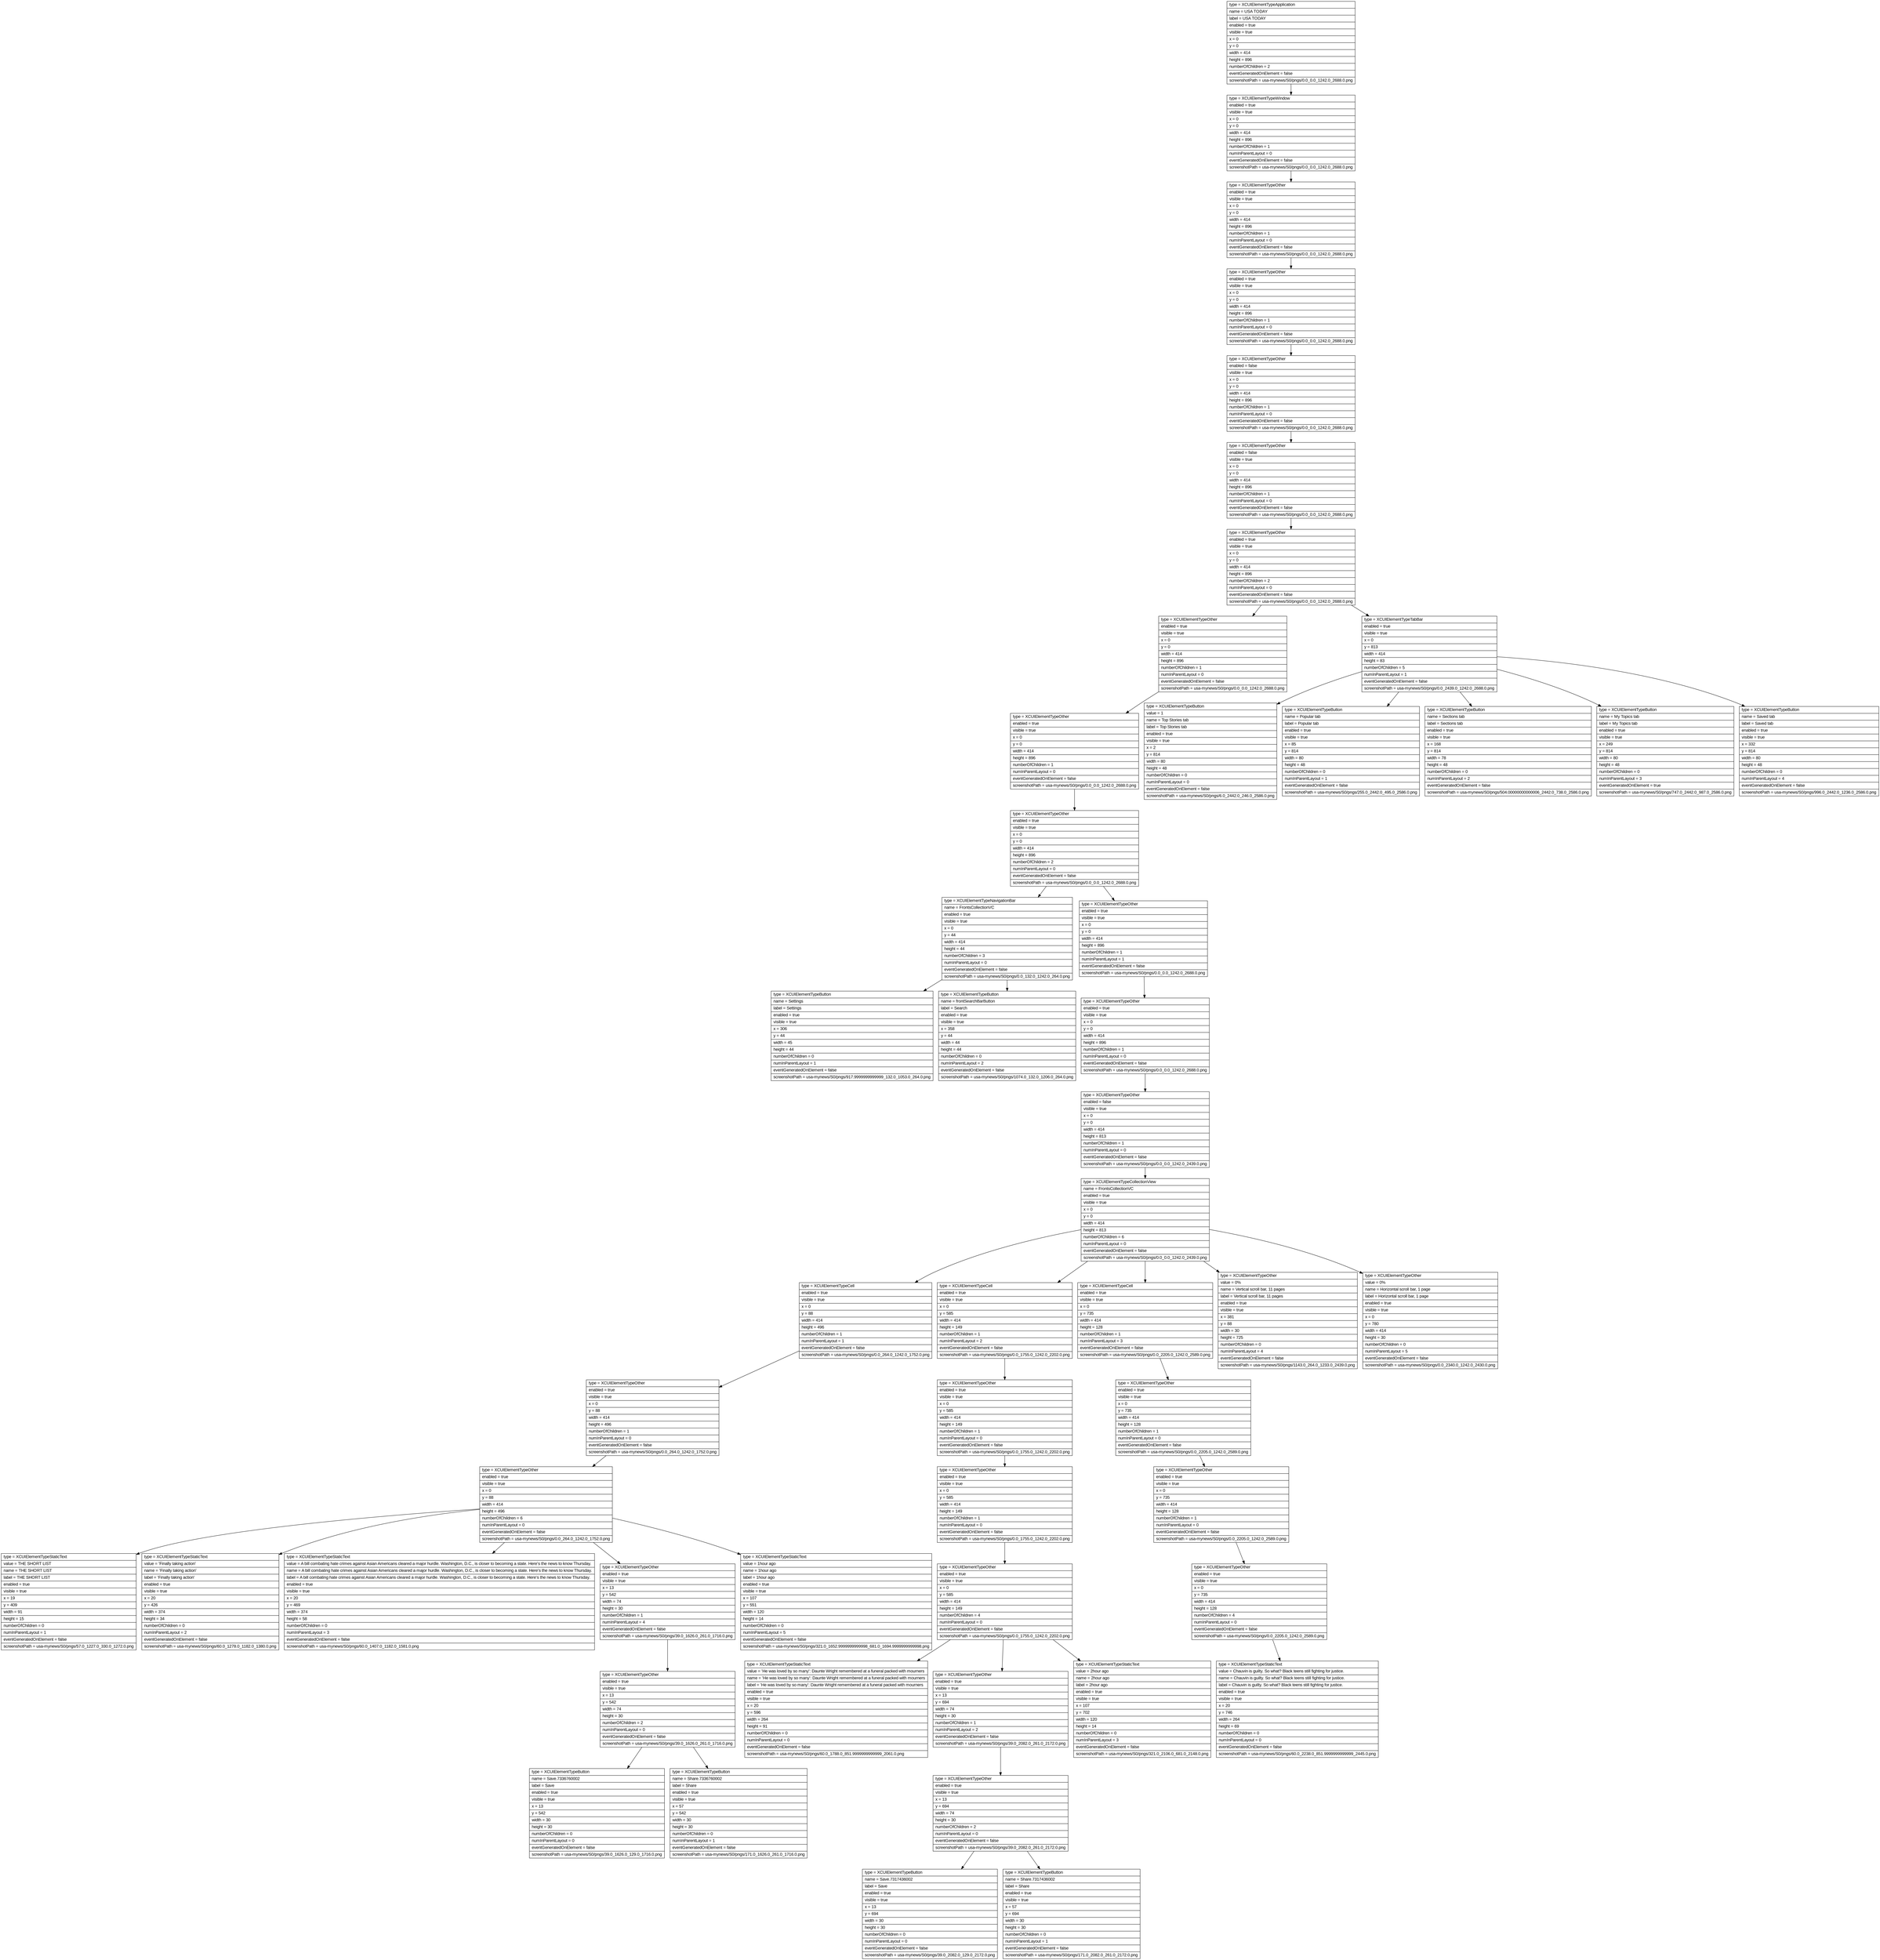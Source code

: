 digraph Layout {

	node [shape=record fontname=Arial];

	0	[label="{type = XCUIElementTypeApplication\l|name = USA TODAY\l|label = USA TODAY\l|enabled = true\l|visible = true\l|x = 0\l|y = 0\l|width = 414\l|height = 896\l|numberOfChildren = 2\l|eventGeneratedOnElement = false \l|screenshotPath = usa-mynews/S0/pngs/0.0_0.0_1242.0_2688.0.png\l}"]
	1	[label="{type = XCUIElementTypeWindow\l|enabled = true\l|visible = true\l|x = 0\l|y = 0\l|width = 414\l|height = 896\l|numberOfChildren = 1\l|numInParentLayout = 0\l|eventGeneratedOnElement = false \l|screenshotPath = usa-mynews/S0/pngs/0.0_0.0_1242.0_2688.0.png\l}"]
	2	[label="{type = XCUIElementTypeOther\l|enabled = true\l|visible = true\l|x = 0\l|y = 0\l|width = 414\l|height = 896\l|numberOfChildren = 1\l|numInParentLayout = 0\l|eventGeneratedOnElement = false \l|screenshotPath = usa-mynews/S0/pngs/0.0_0.0_1242.0_2688.0.png\l}"]
	3	[label="{type = XCUIElementTypeOther\l|enabled = true\l|visible = true\l|x = 0\l|y = 0\l|width = 414\l|height = 896\l|numberOfChildren = 1\l|numInParentLayout = 0\l|eventGeneratedOnElement = false \l|screenshotPath = usa-mynews/S0/pngs/0.0_0.0_1242.0_2688.0.png\l}"]
	4	[label="{type = XCUIElementTypeOther\l|enabled = false\l|visible = true\l|x = 0\l|y = 0\l|width = 414\l|height = 896\l|numberOfChildren = 1\l|numInParentLayout = 0\l|eventGeneratedOnElement = false \l|screenshotPath = usa-mynews/S0/pngs/0.0_0.0_1242.0_2688.0.png\l}"]
	5	[label="{type = XCUIElementTypeOther\l|enabled = false\l|visible = true\l|x = 0\l|y = 0\l|width = 414\l|height = 896\l|numberOfChildren = 1\l|numInParentLayout = 0\l|eventGeneratedOnElement = false \l|screenshotPath = usa-mynews/S0/pngs/0.0_0.0_1242.0_2688.0.png\l}"]
	6	[label="{type = XCUIElementTypeOther\l|enabled = true\l|visible = true\l|x = 0\l|y = 0\l|width = 414\l|height = 896\l|numberOfChildren = 2\l|numInParentLayout = 0\l|eventGeneratedOnElement = false \l|screenshotPath = usa-mynews/S0/pngs/0.0_0.0_1242.0_2688.0.png\l}"]
	7	[label="{type = XCUIElementTypeOther\l|enabled = true\l|visible = true\l|x = 0\l|y = 0\l|width = 414\l|height = 896\l|numberOfChildren = 1\l|numInParentLayout = 0\l|eventGeneratedOnElement = false \l|screenshotPath = usa-mynews/S0/pngs/0.0_0.0_1242.0_2688.0.png\l}"]
	8	[label="{type = XCUIElementTypeTabBar\l|enabled = true\l|visible = true\l|x = 0\l|y = 813\l|width = 414\l|height = 83\l|numberOfChildren = 5\l|numInParentLayout = 1\l|eventGeneratedOnElement = false \l|screenshotPath = usa-mynews/S0/pngs/0.0_2439.0_1242.0_2688.0.png\l}"]
	9	[label="{type = XCUIElementTypeOther\l|enabled = true\l|visible = true\l|x = 0\l|y = 0\l|width = 414\l|height = 896\l|numberOfChildren = 1\l|numInParentLayout = 0\l|eventGeneratedOnElement = false \l|screenshotPath = usa-mynews/S0/pngs/0.0_0.0_1242.0_2688.0.png\l}"]
	10	[label="{type = XCUIElementTypeButton\l|value = 1\l|name = Top Stories tab\l|label = Top Stories tab\l|enabled = true\l|visible = true\l|x = 2\l|y = 814\l|width = 80\l|height = 48\l|numberOfChildren = 0\l|numInParentLayout = 0\l|eventGeneratedOnElement = false \l|screenshotPath = usa-mynews/S0/pngs/6.0_2442.0_246.0_2586.0.png\l}"]
	11	[label="{type = XCUIElementTypeButton\l|name = Popular tab\l|label = Popular tab\l|enabled = true\l|visible = true\l|x = 85\l|y = 814\l|width = 80\l|height = 48\l|numberOfChildren = 0\l|numInParentLayout = 1\l|eventGeneratedOnElement = false \l|screenshotPath = usa-mynews/S0/pngs/255.0_2442.0_495.0_2586.0.png\l}"]
	12	[label="{type = XCUIElementTypeButton\l|name = Sections tab\l|label = Sections tab\l|enabled = true\l|visible = true\l|x = 168\l|y = 814\l|width = 78\l|height = 48\l|numberOfChildren = 0\l|numInParentLayout = 2\l|eventGeneratedOnElement = false \l|screenshotPath = usa-mynews/S0/pngs/504.00000000000006_2442.0_738.0_2586.0.png\l}"]
	13	[label="{type = XCUIElementTypeButton\l|name = My Topics tab\l|label = My Topics tab\l|enabled = true\l|visible = true\l|x = 249\l|y = 814\l|width = 80\l|height = 48\l|numberOfChildren = 0\l|numInParentLayout = 3\l|eventGeneratedOnElement = true \l|screenshotPath = usa-mynews/S0/pngs/747.0_2442.0_987.0_2586.0.png\l}"]
	14	[label="{type = XCUIElementTypeButton\l|name = Saved tab\l|label = Saved tab\l|enabled = true\l|visible = true\l|x = 332\l|y = 814\l|width = 80\l|height = 48\l|numberOfChildren = 0\l|numInParentLayout = 4\l|eventGeneratedOnElement = false \l|screenshotPath = usa-mynews/S0/pngs/996.0_2442.0_1236.0_2586.0.png\l}"]
	15	[label="{type = XCUIElementTypeOther\l|enabled = true\l|visible = true\l|x = 0\l|y = 0\l|width = 414\l|height = 896\l|numberOfChildren = 2\l|numInParentLayout = 0\l|eventGeneratedOnElement = false \l|screenshotPath = usa-mynews/S0/pngs/0.0_0.0_1242.0_2688.0.png\l}"]
	16	[label="{type = XCUIElementTypeNavigationBar\l|name = FrontsCollectionVC\l|enabled = true\l|visible = true\l|x = 0\l|y = 44\l|width = 414\l|height = 44\l|numberOfChildren = 3\l|numInParentLayout = 0\l|eventGeneratedOnElement = false \l|screenshotPath = usa-mynews/S0/pngs/0.0_132.0_1242.0_264.0.png\l}"]
	17	[label="{type = XCUIElementTypeOther\l|enabled = true\l|visible = true\l|x = 0\l|y = 0\l|width = 414\l|height = 896\l|numberOfChildren = 1\l|numInParentLayout = 1\l|eventGeneratedOnElement = false \l|screenshotPath = usa-mynews/S0/pngs/0.0_0.0_1242.0_2688.0.png\l}"]
	18	[label="{type = XCUIElementTypeButton\l|name = Settings\l|label = Settings\l|enabled = true\l|visible = true\l|x = 306\l|y = 44\l|width = 45\l|height = 44\l|numberOfChildren = 0\l|numInParentLayout = 1\l|eventGeneratedOnElement = false \l|screenshotPath = usa-mynews/S0/pngs/917.9999999999999_132.0_1053.0_264.0.png\l}"]
	19	[label="{type = XCUIElementTypeButton\l|name = frontSearchBarButton\l|label = Search\l|enabled = true\l|visible = true\l|x = 358\l|y = 44\l|width = 44\l|height = 44\l|numberOfChildren = 0\l|numInParentLayout = 2\l|eventGeneratedOnElement = false \l|screenshotPath = usa-mynews/S0/pngs/1074.0_132.0_1206.0_264.0.png\l}"]
	20	[label="{type = XCUIElementTypeOther\l|enabled = true\l|visible = true\l|x = 0\l|y = 0\l|width = 414\l|height = 896\l|numberOfChildren = 1\l|numInParentLayout = 0\l|eventGeneratedOnElement = false \l|screenshotPath = usa-mynews/S0/pngs/0.0_0.0_1242.0_2688.0.png\l}"]
	21	[label="{type = XCUIElementTypeOther\l|enabled = false\l|visible = true\l|x = 0\l|y = 0\l|width = 414\l|height = 813\l|numberOfChildren = 1\l|numInParentLayout = 0\l|eventGeneratedOnElement = false \l|screenshotPath = usa-mynews/S0/pngs/0.0_0.0_1242.0_2439.0.png\l}"]
	22	[label="{type = XCUIElementTypeCollectionView\l|name = FrontsCollectionVC\l|enabled = true\l|visible = true\l|x = 0\l|y = 0\l|width = 414\l|height = 813\l|numberOfChildren = 6\l|numInParentLayout = 0\l|eventGeneratedOnElement = false \l|screenshotPath = usa-mynews/S0/pngs/0.0_0.0_1242.0_2439.0.png\l}"]
	23	[label="{type = XCUIElementTypeCell\l|enabled = true\l|visible = true\l|x = 0\l|y = 88\l|width = 414\l|height = 496\l|numberOfChildren = 1\l|numInParentLayout = 1\l|eventGeneratedOnElement = false \l|screenshotPath = usa-mynews/S0/pngs/0.0_264.0_1242.0_1752.0.png\l}"]
	24	[label="{type = XCUIElementTypeCell\l|enabled = true\l|visible = true\l|x = 0\l|y = 585\l|width = 414\l|height = 149\l|numberOfChildren = 1\l|numInParentLayout = 2\l|eventGeneratedOnElement = false \l|screenshotPath = usa-mynews/S0/pngs/0.0_1755.0_1242.0_2202.0.png\l}"]
	25	[label="{type = XCUIElementTypeCell\l|enabled = true\l|visible = true\l|x = 0\l|y = 735\l|width = 414\l|height = 128\l|numberOfChildren = 1\l|numInParentLayout = 3\l|eventGeneratedOnElement = false \l|screenshotPath = usa-mynews/S0/pngs/0.0_2205.0_1242.0_2589.0.png\l}"]
	26	[label="{type = XCUIElementTypeOther\l|value = 0%\l|name = Vertical scroll bar, 11 pages\l|label = Vertical scroll bar, 11 pages\l|enabled = true\l|visible = true\l|x = 381\l|y = 88\l|width = 30\l|height = 725\l|numberOfChildren = 0\l|numInParentLayout = 4\l|eventGeneratedOnElement = false \l|screenshotPath = usa-mynews/S0/pngs/1143.0_264.0_1233.0_2439.0.png\l}"]
	27	[label="{type = XCUIElementTypeOther\l|value = 0%\l|name = Horizontal scroll bar, 1 page\l|label = Horizontal scroll bar, 1 page\l|enabled = true\l|visible = true\l|x = 0\l|y = 780\l|width = 414\l|height = 30\l|numberOfChildren = 0\l|numInParentLayout = 5\l|eventGeneratedOnElement = false \l|screenshotPath = usa-mynews/S0/pngs/0.0_2340.0_1242.0_2430.0.png\l}"]
	28	[label="{type = XCUIElementTypeOther\l|enabled = true\l|visible = true\l|x = 0\l|y = 88\l|width = 414\l|height = 496\l|numberOfChildren = 1\l|numInParentLayout = 0\l|eventGeneratedOnElement = false \l|screenshotPath = usa-mynews/S0/pngs/0.0_264.0_1242.0_1752.0.png\l}"]
	29	[label="{type = XCUIElementTypeOther\l|enabled = true\l|visible = true\l|x = 0\l|y = 585\l|width = 414\l|height = 149\l|numberOfChildren = 1\l|numInParentLayout = 0\l|eventGeneratedOnElement = false \l|screenshotPath = usa-mynews/S0/pngs/0.0_1755.0_1242.0_2202.0.png\l}"]
	30	[label="{type = XCUIElementTypeOther\l|enabled = true\l|visible = true\l|x = 0\l|y = 735\l|width = 414\l|height = 128\l|numberOfChildren = 1\l|numInParentLayout = 0\l|eventGeneratedOnElement = false \l|screenshotPath = usa-mynews/S0/pngs/0.0_2205.0_1242.0_2589.0.png\l}"]
	31	[label="{type = XCUIElementTypeOther\l|enabled = true\l|visible = true\l|x = 0\l|y = 88\l|width = 414\l|height = 496\l|numberOfChildren = 6\l|numInParentLayout = 0\l|eventGeneratedOnElement = false \l|screenshotPath = usa-mynews/S0/pngs/0.0_264.0_1242.0_1752.0.png\l}"]
	32	[label="{type = XCUIElementTypeOther\l|enabled = true\l|visible = true\l|x = 0\l|y = 585\l|width = 414\l|height = 149\l|numberOfChildren = 1\l|numInParentLayout = 0\l|eventGeneratedOnElement = false \l|screenshotPath = usa-mynews/S0/pngs/0.0_1755.0_1242.0_2202.0.png\l}"]
	33	[label="{type = XCUIElementTypeOther\l|enabled = true\l|visible = true\l|x = 0\l|y = 735\l|width = 414\l|height = 128\l|numberOfChildren = 1\l|numInParentLayout = 0\l|eventGeneratedOnElement = false \l|screenshotPath = usa-mynews/S0/pngs/0.0_2205.0_1242.0_2589.0.png\l}"]
	34	[label="{type = XCUIElementTypeStaticText\l|value = THE SHORT LIST\l|name = THE SHORT LIST\l|label = THE SHORT LIST\l|enabled = true\l|visible = true\l|x = 19\l|y = 409\l|width = 91\l|height = 15\l|numberOfChildren = 0\l|numInParentLayout = 1\l|eventGeneratedOnElement = false \l|screenshotPath = usa-mynews/S0/pngs/57.0_1227.0_330.0_1272.0.png\l}"]
	35	[label="{type = XCUIElementTypeStaticText\l|value = 'Finally taking action'\l|name = 'Finally taking action'\l|label = 'Finally taking action'\l|enabled = true\l|visible = true\l|x = 20\l|y = 426\l|width = 374\l|height = 34\l|numberOfChildren = 0\l|numInParentLayout = 2\l|eventGeneratedOnElement = false \l|screenshotPath = usa-mynews/S0/pngs/60.0_1278.0_1182.0_1380.0.png\l}"]
	36	[label="{type = XCUIElementTypeStaticText\l|value = A bill combating hate crimes against Asian Americans cleared a major hurdle. Washington, D.C., is closer to becoming a state. Here's the news to know Thursday.\l|name = A bill combating hate crimes against Asian Americans cleared a major hurdle. Washington, D.C., is closer to becoming a state. Here's the news to know Thursday.\l|label = A bill combating hate crimes against Asian Americans cleared a major hurdle. Washington, D.C., is closer to becoming a state. Here's the news to know Thursday.\l|enabled = true\l|visible = true\l|x = 20\l|y = 469\l|width = 374\l|height = 58\l|numberOfChildren = 0\l|numInParentLayout = 3\l|eventGeneratedOnElement = false \l|screenshotPath = usa-mynews/S0/pngs/60.0_1407.0_1182.0_1581.0.png\l}"]
	37	[label="{type = XCUIElementTypeOther\l|enabled = true\l|visible = true\l|x = 13\l|y = 542\l|width = 74\l|height = 30\l|numberOfChildren = 1\l|numInParentLayout = 4\l|eventGeneratedOnElement = false \l|screenshotPath = usa-mynews/S0/pngs/39.0_1626.0_261.0_1716.0.png\l}"]
	38	[label="{type = XCUIElementTypeStaticText\l|value = 1hour ago\l|name = 1hour ago\l|label = 1hour ago\l|enabled = true\l|visible = true\l|x = 107\l|y = 551\l|width = 120\l|height = 14\l|numberOfChildren = 0\l|numInParentLayout = 5\l|eventGeneratedOnElement = false \l|screenshotPath = usa-mynews/S0/pngs/321.0_1652.9999999999998_681.0_1694.9999999999998.png\l}"]
	39	[label="{type = XCUIElementTypeOther\l|enabled = true\l|visible = true\l|x = 0\l|y = 585\l|width = 414\l|height = 149\l|numberOfChildren = 4\l|numInParentLayout = 0\l|eventGeneratedOnElement = false \l|screenshotPath = usa-mynews/S0/pngs/0.0_1755.0_1242.0_2202.0.png\l}"]
	40	[label="{type = XCUIElementTypeOther\l|enabled = true\l|visible = true\l|x = 0\l|y = 735\l|width = 414\l|height = 128\l|numberOfChildren = 4\l|numInParentLayout = 0\l|eventGeneratedOnElement = false \l|screenshotPath = usa-mynews/S0/pngs/0.0_2205.0_1242.0_2589.0.png\l}"]
	41	[label="{type = XCUIElementTypeOther\l|enabled = true\l|visible = true\l|x = 13\l|y = 542\l|width = 74\l|height = 30\l|numberOfChildren = 2\l|numInParentLayout = 0\l|eventGeneratedOnElement = false \l|screenshotPath = usa-mynews/S0/pngs/39.0_1626.0_261.0_1716.0.png\l}"]
	42	[label="{type = XCUIElementTypeStaticText\l|value = 'He was loved by so many': Daunte Wright remembered at a funeral packed with mourners\l|name = 'He was loved by so many': Daunte Wright remembered at a funeral packed with mourners\l|label = 'He was loved by so many': Daunte Wright remembered at a funeral packed with mourners\l|enabled = true\l|visible = true\l|x = 20\l|y = 596\l|width = 264\l|height = 91\l|numberOfChildren = 0\l|numInParentLayout = 0\l|eventGeneratedOnElement = false \l|screenshotPath = usa-mynews/S0/pngs/60.0_1788.0_851.9999999999999_2061.0.png\l}"]
	43	[label="{type = XCUIElementTypeOther\l|enabled = true\l|visible = true\l|x = 13\l|y = 694\l|width = 74\l|height = 30\l|numberOfChildren = 1\l|numInParentLayout = 2\l|eventGeneratedOnElement = false \l|screenshotPath = usa-mynews/S0/pngs/39.0_2082.0_261.0_2172.0.png\l}"]
	44	[label="{type = XCUIElementTypeStaticText\l|value = 2hour ago\l|name = 2hour ago\l|label = 2hour ago\l|enabled = true\l|visible = true\l|x = 107\l|y = 702\l|width = 120\l|height = 14\l|numberOfChildren = 0\l|numInParentLayout = 3\l|eventGeneratedOnElement = false \l|screenshotPath = usa-mynews/S0/pngs/321.0_2106.0_681.0_2148.0.png\l}"]
	45	[label="{type = XCUIElementTypeStaticText\l|value = Chauvin is guilty. So what? Black teens still fighting for justice.\l|name = Chauvin is guilty. So what? Black teens still fighting for justice.\l|label = Chauvin is guilty. So what? Black teens still fighting for justice.\l|enabled = true\l|visible = true\l|x = 20\l|y = 746\l|width = 264\l|height = 69\l|numberOfChildren = 0\l|numInParentLayout = 0\l|eventGeneratedOnElement = false \l|screenshotPath = usa-mynews/S0/pngs/60.0_2238.0_851.9999999999999_2445.0.png\l}"]
	46	[label="{type = XCUIElementTypeButton\l|name = Save.7336760002\l|label = Save\l|enabled = true\l|visible = true\l|x = 13\l|y = 542\l|width = 30\l|height = 30\l|numberOfChildren = 0\l|numInParentLayout = 0\l|eventGeneratedOnElement = false \l|screenshotPath = usa-mynews/S0/pngs/39.0_1626.0_129.0_1716.0.png\l}"]
	47	[label="{type = XCUIElementTypeButton\l|name = Share.7336760002\l|label = Share\l|enabled = true\l|visible = true\l|x = 57\l|y = 542\l|width = 30\l|height = 30\l|numberOfChildren = 0\l|numInParentLayout = 1\l|eventGeneratedOnElement = false \l|screenshotPath = usa-mynews/S0/pngs/171.0_1626.0_261.0_1716.0.png\l}"]
	48	[label="{type = XCUIElementTypeOther\l|enabled = true\l|visible = true\l|x = 13\l|y = 694\l|width = 74\l|height = 30\l|numberOfChildren = 2\l|numInParentLayout = 0\l|eventGeneratedOnElement = false \l|screenshotPath = usa-mynews/S0/pngs/39.0_2082.0_261.0_2172.0.png\l}"]
	49	[label="{type = XCUIElementTypeButton\l|name = Save.7317436002\l|label = Save\l|enabled = true\l|visible = true\l|x = 13\l|y = 694\l|width = 30\l|height = 30\l|numberOfChildren = 0\l|numInParentLayout = 0\l|eventGeneratedOnElement = false \l|screenshotPath = usa-mynews/S0/pngs/39.0_2082.0_129.0_2172.0.png\l}"]
	50	[label="{type = XCUIElementTypeButton\l|name = Share.7317436002\l|label = Share\l|enabled = true\l|visible = true\l|x = 57\l|y = 694\l|width = 30\l|height = 30\l|numberOfChildren = 0\l|numInParentLayout = 1\l|eventGeneratedOnElement = false \l|screenshotPath = usa-mynews/S0/pngs/171.0_2082.0_261.0_2172.0.png\l}"]


	0 -> 1
	1 -> 2
	2 -> 3
	3 -> 4
	4 -> 5
	5 -> 6
	6 -> 7
	6 -> 8
	7 -> 9
	8 -> 10
	8 -> 11
	8 -> 12
	8 -> 13
	8 -> 14
	9 -> 15
	15 -> 16
	15 -> 17
	16 -> 18
	16 -> 19
	17 -> 20
	20 -> 21
	21 -> 22
	22 -> 23
	22 -> 24
	22 -> 25
	22 -> 26
	22 -> 27
	23 -> 28
	24 -> 29
	25 -> 30
	28 -> 31
	29 -> 32
	30 -> 33
	31 -> 34
	31 -> 35
	31 -> 36
	31 -> 37
	31 -> 38
	32 -> 39
	33 -> 40
	37 -> 41
	39 -> 42
	39 -> 43
	39 -> 44
	40 -> 45
	41 -> 46
	41 -> 47
	43 -> 48
	48 -> 49
	48 -> 50


}